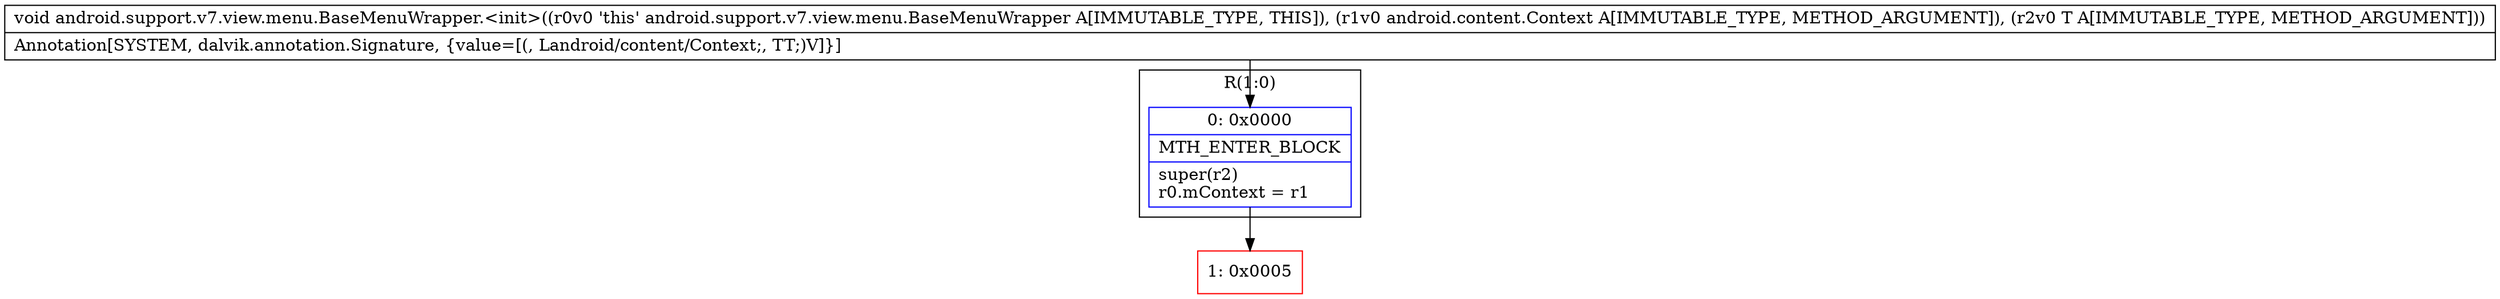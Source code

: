 digraph "CFG forandroid.support.v7.view.menu.BaseMenuWrapper.\<init\>(Landroid\/content\/Context;Ljava\/lang\/Object;)V" {
subgraph cluster_Region_642797067 {
label = "R(1:0)";
node [shape=record,color=blue];
Node_0 [shape=record,label="{0\:\ 0x0000|MTH_ENTER_BLOCK\l|super(r2)\lr0.mContext = r1\l}"];
}
Node_1 [shape=record,color=red,label="{1\:\ 0x0005}"];
MethodNode[shape=record,label="{void android.support.v7.view.menu.BaseMenuWrapper.\<init\>((r0v0 'this' android.support.v7.view.menu.BaseMenuWrapper A[IMMUTABLE_TYPE, THIS]), (r1v0 android.content.Context A[IMMUTABLE_TYPE, METHOD_ARGUMENT]), (r2v0 T A[IMMUTABLE_TYPE, METHOD_ARGUMENT]))  | Annotation[SYSTEM, dalvik.annotation.Signature, \{value=[(, Landroid\/content\/Context;, TT;)V]\}]\l}"];
MethodNode -> Node_0;
Node_0 -> Node_1;
}

